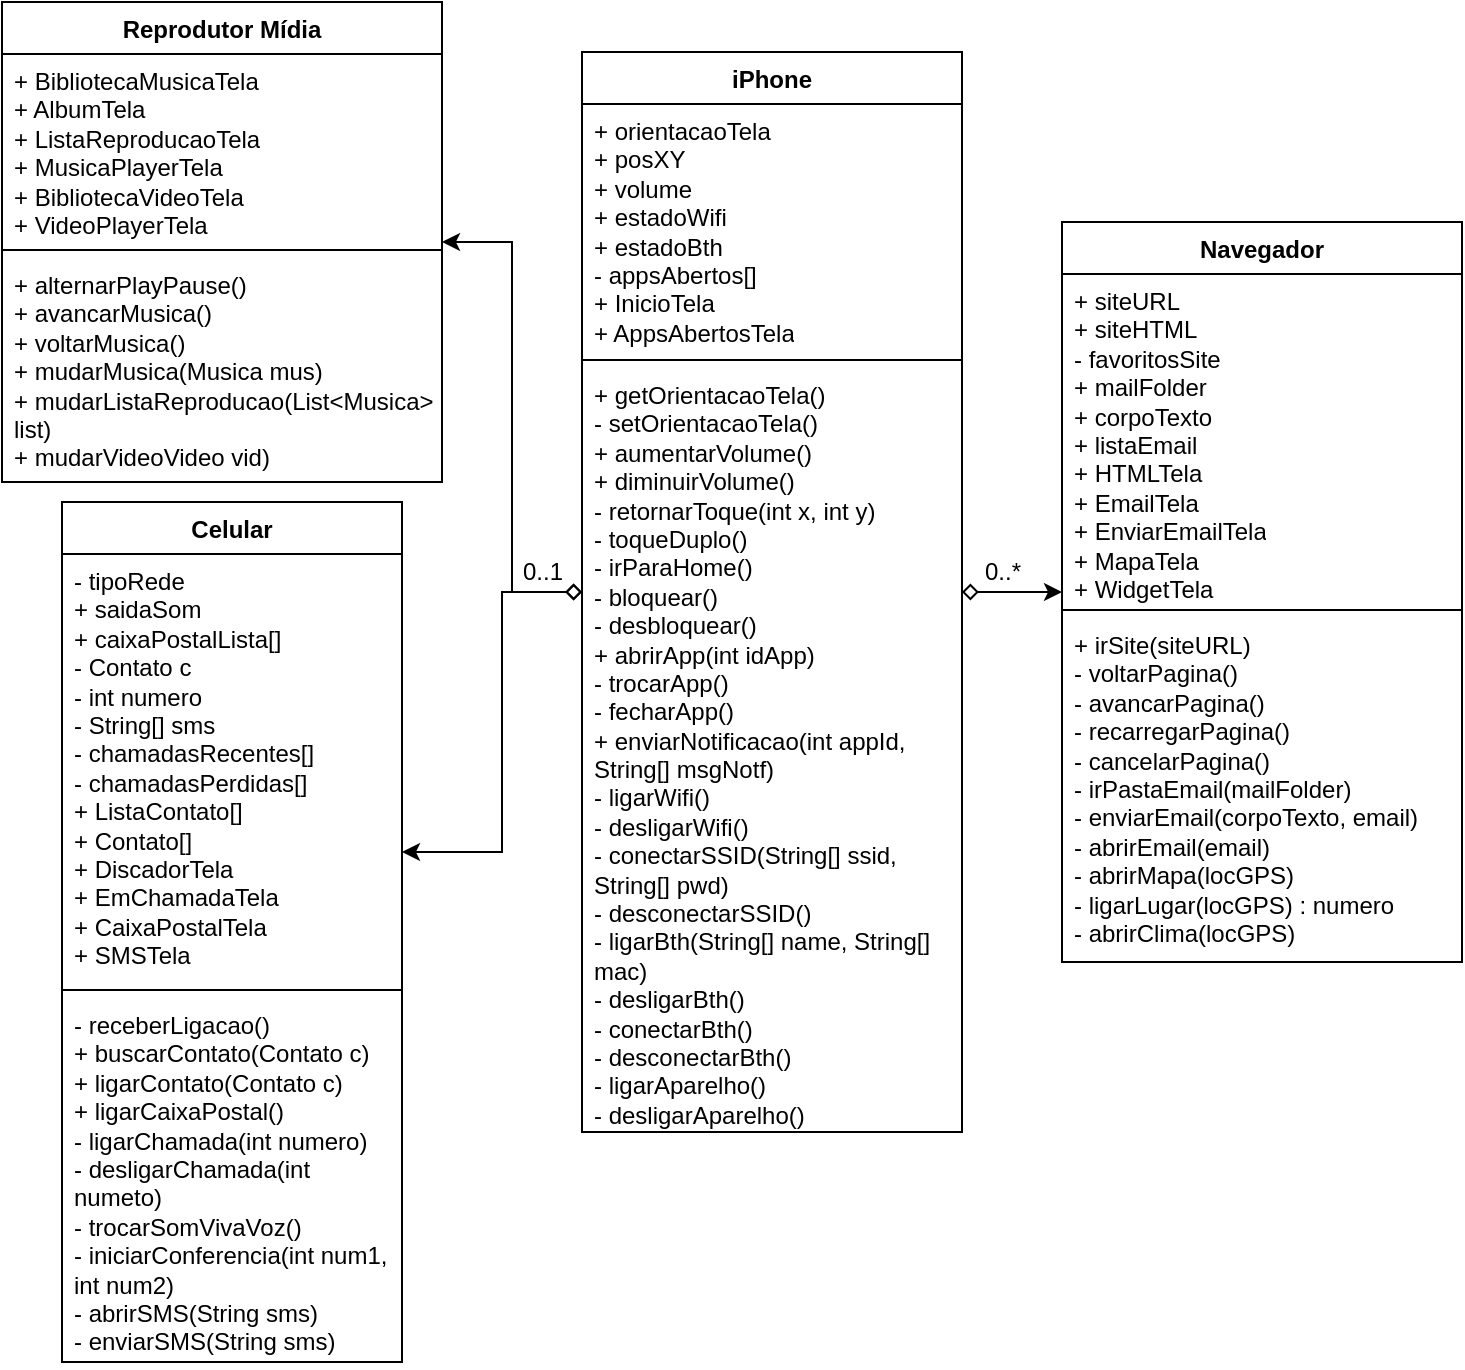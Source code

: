 <mxfile version="21.6.9" type="device">
  <diagram id="C5RBs43oDa-KdzZeNtuy" name="Page-1">
    <mxGraphModel dx="763" dy="517" grid="1" gridSize="10" guides="1" tooltips="1" connect="1" arrows="1" fold="1" page="1" pageScale="1" pageWidth="827" pageHeight="1169" math="0" shadow="0">
      <root>
        <mxCell id="WIyWlLk6GJQsqaUBKTNV-0" />
        <mxCell id="WIyWlLk6GJQsqaUBKTNV-1" parent="WIyWlLk6GJQsqaUBKTNV-0" />
        <mxCell id="NeuPvkHjacjx3SQfrgQ6-4" value="Celular" style="swimlane;fontStyle=1;align=center;verticalAlign=top;childLayout=stackLayout;horizontal=1;startSize=26;horizontalStack=0;resizeParent=1;resizeParentMax=0;resizeLast=0;collapsible=1;marginBottom=0;whiteSpace=wrap;html=1;" parent="WIyWlLk6GJQsqaUBKTNV-1" vertex="1">
          <mxGeometry x="100" y="330" width="170" height="430" as="geometry" />
        </mxCell>
        <mxCell id="NeuPvkHjacjx3SQfrgQ6-5" value="&lt;div&gt;- tipoRede&lt;/div&gt;&lt;div&gt;+ saidaSom&lt;/div&gt;&lt;div&gt;+ caixaPostalLista[]&lt;/div&gt;&lt;div&gt;- Contato c&lt;br&gt;&lt;/div&gt;&lt;div&gt;- int numero&lt;/div&gt;&lt;div&gt;- String[] sms&lt;/div&gt;&lt;div&gt;- chamadasRecentes[]&lt;/div&gt;&lt;div&gt;- chamadasPerdidas[]&lt;br&gt;&lt;/div&gt;&lt;div&gt;+ ListaContato[]&lt;/div&gt;&lt;div&gt;+ Contato[]&lt;/div&gt;&lt;div&gt;+ DiscadorTela&lt;/div&gt;&lt;div&gt;+ EmChamadaTela&lt;/div&gt;&lt;div&gt;+ CaixaPostalTela&lt;/div&gt;&lt;div&gt;+ SMSTela&lt;br&gt;&lt;/div&gt;" style="text;strokeColor=none;fillColor=none;align=left;verticalAlign=top;spacingLeft=4;spacingRight=4;overflow=hidden;rotatable=0;points=[[0,0.5],[1,0.5]];portConstraint=eastwest;whiteSpace=wrap;html=1;" parent="NeuPvkHjacjx3SQfrgQ6-4" vertex="1">
          <mxGeometry y="26" width="170" height="214" as="geometry" />
        </mxCell>
        <mxCell id="NeuPvkHjacjx3SQfrgQ6-6" value="" style="line;strokeWidth=1;fillColor=none;align=left;verticalAlign=middle;spacingTop=-1;spacingLeft=3;spacingRight=3;rotatable=0;labelPosition=right;points=[];portConstraint=eastwest;strokeColor=inherit;" parent="NeuPvkHjacjx3SQfrgQ6-4" vertex="1">
          <mxGeometry y="240" width="170" height="8" as="geometry" />
        </mxCell>
        <mxCell id="NeuPvkHjacjx3SQfrgQ6-7" value="&lt;div&gt;- receberLigacao()&lt;/div&gt;&lt;div&gt;+ buscarContato(Contato c)&lt;/div&gt;&lt;div&gt;+ ligarContato(Contato c)&lt;/div&gt;&lt;div&gt;+ ligarCaixaPostal()&lt;/div&gt;&lt;div&gt;- ligarChamada(int numero)&lt;/div&gt;&lt;div&gt;- desligarChamada(int numeto)&lt;/div&gt;&lt;div&gt;- trocarSomVivaVoz()&lt;/div&gt;&lt;div&gt;- iniciarConferencia(int num1, int num2)&lt;/div&gt;&lt;div&gt;- abrirSMS(String sms)&lt;/div&gt;&lt;div&gt;- enviarSMS(String sms)&lt;br&gt;&lt;/div&gt;" style="text;strokeColor=none;fillColor=none;align=left;verticalAlign=top;spacingLeft=4;spacingRight=4;overflow=hidden;rotatable=0;points=[[0,0.5],[1,0.5]];portConstraint=eastwest;whiteSpace=wrap;html=1;" parent="NeuPvkHjacjx3SQfrgQ6-4" vertex="1">
          <mxGeometry y="248" width="170" height="182" as="geometry" />
        </mxCell>
        <mxCell id="NeuPvkHjacjx3SQfrgQ6-8" value="Navegador" style="swimlane;fontStyle=1;align=center;verticalAlign=top;childLayout=stackLayout;horizontal=1;startSize=26;horizontalStack=0;resizeParent=1;resizeParentMax=0;resizeLast=0;collapsible=1;marginBottom=0;whiteSpace=wrap;html=1;" parent="WIyWlLk6GJQsqaUBKTNV-1" vertex="1">
          <mxGeometry x="600" y="190" width="200" height="370" as="geometry" />
        </mxCell>
        <mxCell id="NeuPvkHjacjx3SQfrgQ6-9" value="&lt;div&gt;+ siteURL&lt;/div&gt;&lt;div&gt;+ siteHTML&lt;/div&gt;&lt;div&gt;- favoritosSite&lt;br&gt;&lt;/div&gt;&lt;div&gt;+ mailFolder&lt;/div&gt;&lt;div&gt;+ corpoTexto&lt;/div&gt;&lt;div&gt;+ listaEmail&lt;br&gt;&lt;/div&gt;&lt;div&gt;+ HTMLTela&lt;/div&gt;&lt;div&gt;+ EmailTela&lt;/div&gt;&lt;div&gt;+ EnviarEmailTela&lt;/div&gt;&lt;div&gt;+ MapaTela&lt;/div&gt;&lt;div&gt;+ WidgetTela&lt;br&gt;&lt;/div&gt;" style="text;strokeColor=none;fillColor=none;align=left;verticalAlign=top;spacingLeft=4;spacingRight=4;overflow=hidden;rotatable=0;points=[[0,0.5],[1,0.5]];portConstraint=eastwest;whiteSpace=wrap;html=1;" parent="NeuPvkHjacjx3SQfrgQ6-8" vertex="1">
          <mxGeometry y="26" width="200" height="164" as="geometry" />
        </mxCell>
        <mxCell id="NeuPvkHjacjx3SQfrgQ6-10" value="" style="line;strokeWidth=1;fillColor=none;align=left;verticalAlign=middle;spacingTop=-1;spacingLeft=3;spacingRight=3;rotatable=0;labelPosition=right;points=[];portConstraint=eastwest;strokeColor=inherit;" parent="NeuPvkHjacjx3SQfrgQ6-8" vertex="1">
          <mxGeometry y="190" width="200" height="8" as="geometry" />
        </mxCell>
        <mxCell id="NeuPvkHjacjx3SQfrgQ6-11" value="&lt;div&gt;+ irSite(siteURL)&lt;/div&gt;&lt;div&gt;- voltarPagina()&lt;/div&gt;&lt;div&gt;- avancarPagina()&lt;/div&gt;&lt;div&gt;- recarregarPagina()&lt;/div&gt;&lt;div&gt;- cancelarPagina()&lt;/div&gt;&lt;div&gt;- irPastaEmail(mailFolder)&lt;/div&gt;&lt;div&gt;- enviarEmail(corpoTexto, email)&lt;/div&gt;&lt;div&gt;- abrirEmail(email)&lt;/div&gt;&lt;div&gt;- abrirMapa(locGPS)&lt;/div&gt;&lt;div&gt;- ligarLugar(locGPS) : numero&lt;br&gt;&lt;/div&gt;&lt;div&gt;- abrirClima(locGPS)&lt;br&gt;&lt;/div&gt;" style="text;strokeColor=none;fillColor=none;align=left;verticalAlign=top;spacingLeft=4;spacingRight=4;overflow=hidden;rotatable=0;points=[[0,0.5],[1,0.5]];portConstraint=eastwest;whiteSpace=wrap;html=1;" parent="NeuPvkHjacjx3SQfrgQ6-8" vertex="1">
          <mxGeometry y="198" width="200" height="172" as="geometry" />
        </mxCell>
        <mxCell id="GBPLv5t1Phl0PJXmSTFw-1" style="edgeStyle=orthogonalEdgeStyle;rounded=0;orthogonalLoop=1;jettySize=auto;html=1;startArrow=diamond;startFill=0;" parent="WIyWlLk6GJQsqaUBKTNV-1" source="NeuPvkHjacjx3SQfrgQ6-23" target="NeuPvkHjacjx3SQfrgQ6-4" edge="1">
          <mxGeometry relative="1" as="geometry">
            <Array as="points">
              <mxPoint x="320" y="375" />
              <mxPoint x="320" y="505" />
            </Array>
          </mxGeometry>
        </mxCell>
        <mxCell id="GBPLv5t1Phl0PJXmSTFw-2" style="edgeStyle=orthogonalEdgeStyle;rounded=0;orthogonalLoop=1;jettySize=auto;html=1;startArrow=diamond;startFill=0;" parent="WIyWlLk6GJQsqaUBKTNV-1" source="NeuPvkHjacjx3SQfrgQ6-23" target="NeuPvkHjacjx3SQfrgQ6-27" edge="1">
          <mxGeometry relative="1" as="geometry" />
        </mxCell>
        <mxCell id="GBPLv5t1Phl0PJXmSTFw-3" style="edgeStyle=orthogonalEdgeStyle;rounded=0;orthogonalLoop=1;jettySize=auto;html=1;startArrow=diamond;startFill=0;" parent="WIyWlLk6GJQsqaUBKTNV-1" source="NeuPvkHjacjx3SQfrgQ6-23" target="NeuPvkHjacjx3SQfrgQ6-8" edge="1">
          <mxGeometry relative="1" as="geometry" />
        </mxCell>
        <mxCell id="NeuPvkHjacjx3SQfrgQ6-23" value="iPhone" style="swimlane;fontStyle=1;align=center;verticalAlign=top;childLayout=stackLayout;horizontal=1;startSize=26;horizontalStack=0;resizeParent=1;resizeParentMax=0;resizeLast=0;collapsible=1;marginBottom=0;whiteSpace=wrap;html=1;" parent="WIyWlLk6GJQsqaUBKTNV-1" vertex="1">
          <mxGeometry x="360" y="105" width="190" height="540" as="geometry" />
        </mxCell>
        <mxCell id="NeuPvkHjacjx3SQfrgQ6-24" value="&lt;div&gt;+ orientacaoTela&lt;/div&gt;&lt;div&gt;+ posXY&lt;br&gt;&lt;/div&gt;&lt;div&gt;+ volume&lt;/div&gt;&lt;div&gt;+ estadoWifi&lt;/div&gt;&lt;div&gt;+ estadoBth&lt;br&gt;&lt;/div&gt;&lt;div&gt;- appsAbertos[]&lt;/div&gt;&lt;div&gt;+ InicioTela&lt;/div&gt;&lt;div&gt;+ AppsAbertosTela&lt;/div&gt;" style="text;strokeColor=none;fillColor=none;align=left;verticalAlign=top;spacingLeft=4;spacingRight=4;overflow=hidden;rotatable=0;points=[[0,0.5],[1,0.5]];portConstraint=eastwest;whiteSpace=wrap;html=1;" parent="NeuPvkHjacjx3SQfrgQ6-23" vertex="1">
          <mxGeometry y="26" width="190" height="124" as="geometry" />
        </mxCell>
        <mxCell id="NeuPvkHjacjx3SQfrgQ6-25" value="" style="line;strokeWidth=1;fillColor=none;align=left;verticalAlign=middle;spacingTop=-1;spacingLeft=3;spacingRight=3;rotatable=0;labelPosition=right;points=[];portConstraint=eastwest;strokeColor=inherit;" parent="NeuPvkHjacjx3SQfrgQ6-23" vertex="1">
          <mxGeometry y="150" width="190" height="8" as="geometry" />
        </mxCell>
        <mxCell id="NeuPvkHjacjx3SQfrgQ6-26" value="&lt;div&gt;+ getOrientacaoTela()&lt;/div&gt;&lt;div&gt;- setOrientacaoTela()&lt;br&gt;&lt;/div&gt;&lt;div&gt;+ aumentarVolume()&lt;/div&gt;&lt;div&gt;+ diminuirVolume()&lt;/div&gt;&lt;div&gt;- retornarToque(int x, int y)&lt;/div&gt;&lt;div&gt;- toqueDuplo()&lt;br&gt;&lt;/div&gt;&lt;div&gt;- irParaHome()&lt;/div&gt;&lt;div&gt;- bloquear()&lt;/div&gt;&lt;div&gt;- desbloquear()&lt;/div&gt;&lt;div&gt;+ abrirApp(int idApp)&lt;/div&gt;&lt;div&gt;- trocarApp()&lt;/div&gt;&lt;div&gt;- fecharApp()&lt;/div&gt;&lt;div&gt;+ enviarNotificacao(int appId, String[] msgNotf)&lt;/div&gt;&lt;div&gt;- ligarWifi()&lt;/div&gt;&lt;div&gt;- desligarWifi()&lt;/div&gt;&lt;div&gt;- conectarSSID(String[] ssid, String[] pwd)&lt;/div&gt;&lt;div&gt;- desconectarSSID()&lt;br&gt;&lt;/div&gt;&lt;div&gt;- ligarBth(String[] name, String[] mac)&lt;/div&gt;&lt;div&gt;- desligarBth()&lt;/div&gt;&lt;div&gt;- conectarBth()&lt;/div&gt;&lt;div&gt;- desconectarBth()&lt;br&gt;&lt;/div&gt;&lt;div&gt;- ligarAparelho()&lt;/div&gt;&lt;div&gt;- desligarAparelho()&lt;br&gt;&lt;/div&gt;" style="text;strokeColor=none;fillColor=none;align=left;verticalAlign=top;spacingLeft=4;spacingRight=4;overflow=hidden;rotatable=0;points=[[0,0.5],[1,0.5]];portConstraint=eastwest;whiteSpace=wrap;html=1;" parent="NeuPvkHjacjx3SQfrgQ6-23" vertex="1">
          <mxGeometry y="158" width="190" height="382" as="geometry" />
        </mxCell>
        <mxCell id="NeuPvkHjacjx3SQfrgQ6-27" value="Reprodutor Mídia" style="swimlane;fontStyle=1;align=center;verticalAlign=top;childLayout=stackLayout;horizontal=1;startSize=26;horizontalStack=0;resizeParent=1;resizeParentMax=0;resizeLast=0;collapsible=1;marginBottom=0;whiteSpace=wrap;html=1;" parent="WIyWlLk6GJQsqaUBKTNV-1" vertex="1">
          <mxGeometry x="70" y="80" width="220" height="240" as="geometry" />
        </mxCell>
        <mxCell id="NeuPvkHjacjx3SQfrgQ6-28" value="&lt;div&gt;+ BibliotecaMusicaTela&lt;br&gt;&lt;/div&gt;&lt;div&gt;+ AlbumTela&lt;/div&gt;&lt;div&gt;+ ListaReproducaoTela&lt;/div&gt;&lt;div&gt;+ MusicaPlayerTela&lt;/div&gt;&lt;div&gt;+ BibliotecaVideoTela&lt;/div&gt;&lt;div&gt;+ VideoPlayerTela&lt;/div&gt;" style="text;strokeColor=none;fillColor=none;align=left;verticalAlign=top;spacingLeft=4;spacingRight=4;overflow=hidden;rotatable=0;points=[[0,0.5],[1,0.5]];portConstraint=eastwest;whiteSpace=wrap;html=1;" parent="NeuPvkHjacjx3SQfrgQ6-27" vertex="1">
          <mxGeometry y="26" width="220" height="94" as="geometry" />
        </mxCell>
        <mxCell id="NeuPvkHjacjx3SQfrgQ6-29" value="" style="line;strokeWidth=1;fillColor=none;align=left;verticalAlign=middle;spacingTop=-1;spacingLeft=3;spacingRight=3;rotatable=0;labelPosition=right;points=[];portConstraint=eastwest;strokeColor=inherit;" parent="NeuPvkHjacjx3SQfrgQ6-27" vertex="1">
          <mxGeometry y="120" width="220" height="8" as="geometry" />
        </mxCell>
        <mxCell id="NeuPvkHjacjx3SQfrgQ6-30" value="&lt;div&gt;+ alternarPlayPause()&lt;/div&gt;&lt;div&gt;+ avancarMusica()&lt;/div&gt;&lt;div&gt;+ voltarMusica()&lt;/div&gt;&lt;div&gt;+ mudarMusica(Musica mus)&lt;/div&gt;&lt;div&gt;+ mudarListaReproducao(List&amp;lt;Musica&amp;gt; list)&lt;/div&gt;&lt;div&gt;+ mudarVideoVideo vid)&lt;/div&gt;" style="text;strokeColor=none;fillColor=none;align=left;verticalAlign=top;spacingLeft=4;spacingRight=4;overflow=hidden;rotatable=0;points=[[0,0.5],[1,0.5]];portConstraint=eastwest;whiteSpace=wrap;html=1;" parent="NeuPvkHjacjx3SQfrgQ6-27" vertex="1">
          <mxGeometry y="128" width="220" height="112" as="geometry" />
        </mxCell>
        <mxCell id="GBPLv5t1Phl0PJXmSTFw-4" value="0..*" style="text;html=1;align=center;verticalAlign=middle;resizable=0;points=[];autosize=1;strokeColor=none;fillColor=none;" parent="WIyWlLk6GJQsqaUBKTNV-1" vertex="1">
          <mxGeometry x="550" y="350" width="40" height="30" as="geometry" />
        </mxCell>
        <mxCell id="GBPLv5t1Phl0PJXmSTFw-5" value="0..1" style="text;html=1;align=center;verticalAlign=middle;resizable=0;points=[];autosize=1;strokeColor=none;fillColor=none;" parent="WIyWlLk6GJQsqaUBKTNV-1" vertex="1">
          <mxGeometry x="320" y="350" width="40" height="30" as="geometry" />
        </mxCell>
      </root>
    </mxGraphModel>
  </diagram>
</mxfile>
